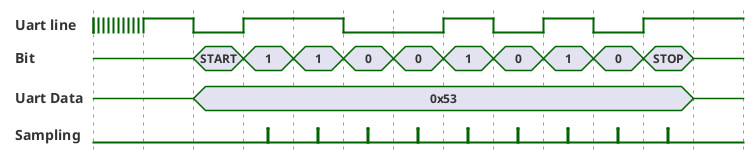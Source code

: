 @startuml uart-timings

mode compact
hide time-axis

binary "Uart line" as line
concise "Bit" as bit
concise "Uart Data" as uart
binary "Sampling" as smp

@uart
0 is {-}
2 is 0x53
12 is {-}

@line
0 is {0,1}
1 is 1
2 is 0
3 is 1
4 is 1
5 is 0
6 is 0
7 is 1
8 is 0
9 is 1
10 is 0
11 is 1
12 is 1

@bit
0 is {-}
2 is START
3 is 1
4 is 1
5 is 0
6 is 0
7 is 1
8 is 0
9 is 1
10 is 0
11 is STOP
12 is {-}

@smp
3.49 is 1
3.5 is 0

4.49 is 1
4.5 is 0

5.49 is 1
5.5 is 0

6.49 is 1
6.5 is 0

7.49 is 1
7.5 is 0

8.49 is 1
8.5 is 0

9.49 is 1
9.5 is 0

10.49 is 1
10.5 is 0

11.49 is 1
11.5 is 0


@enduml